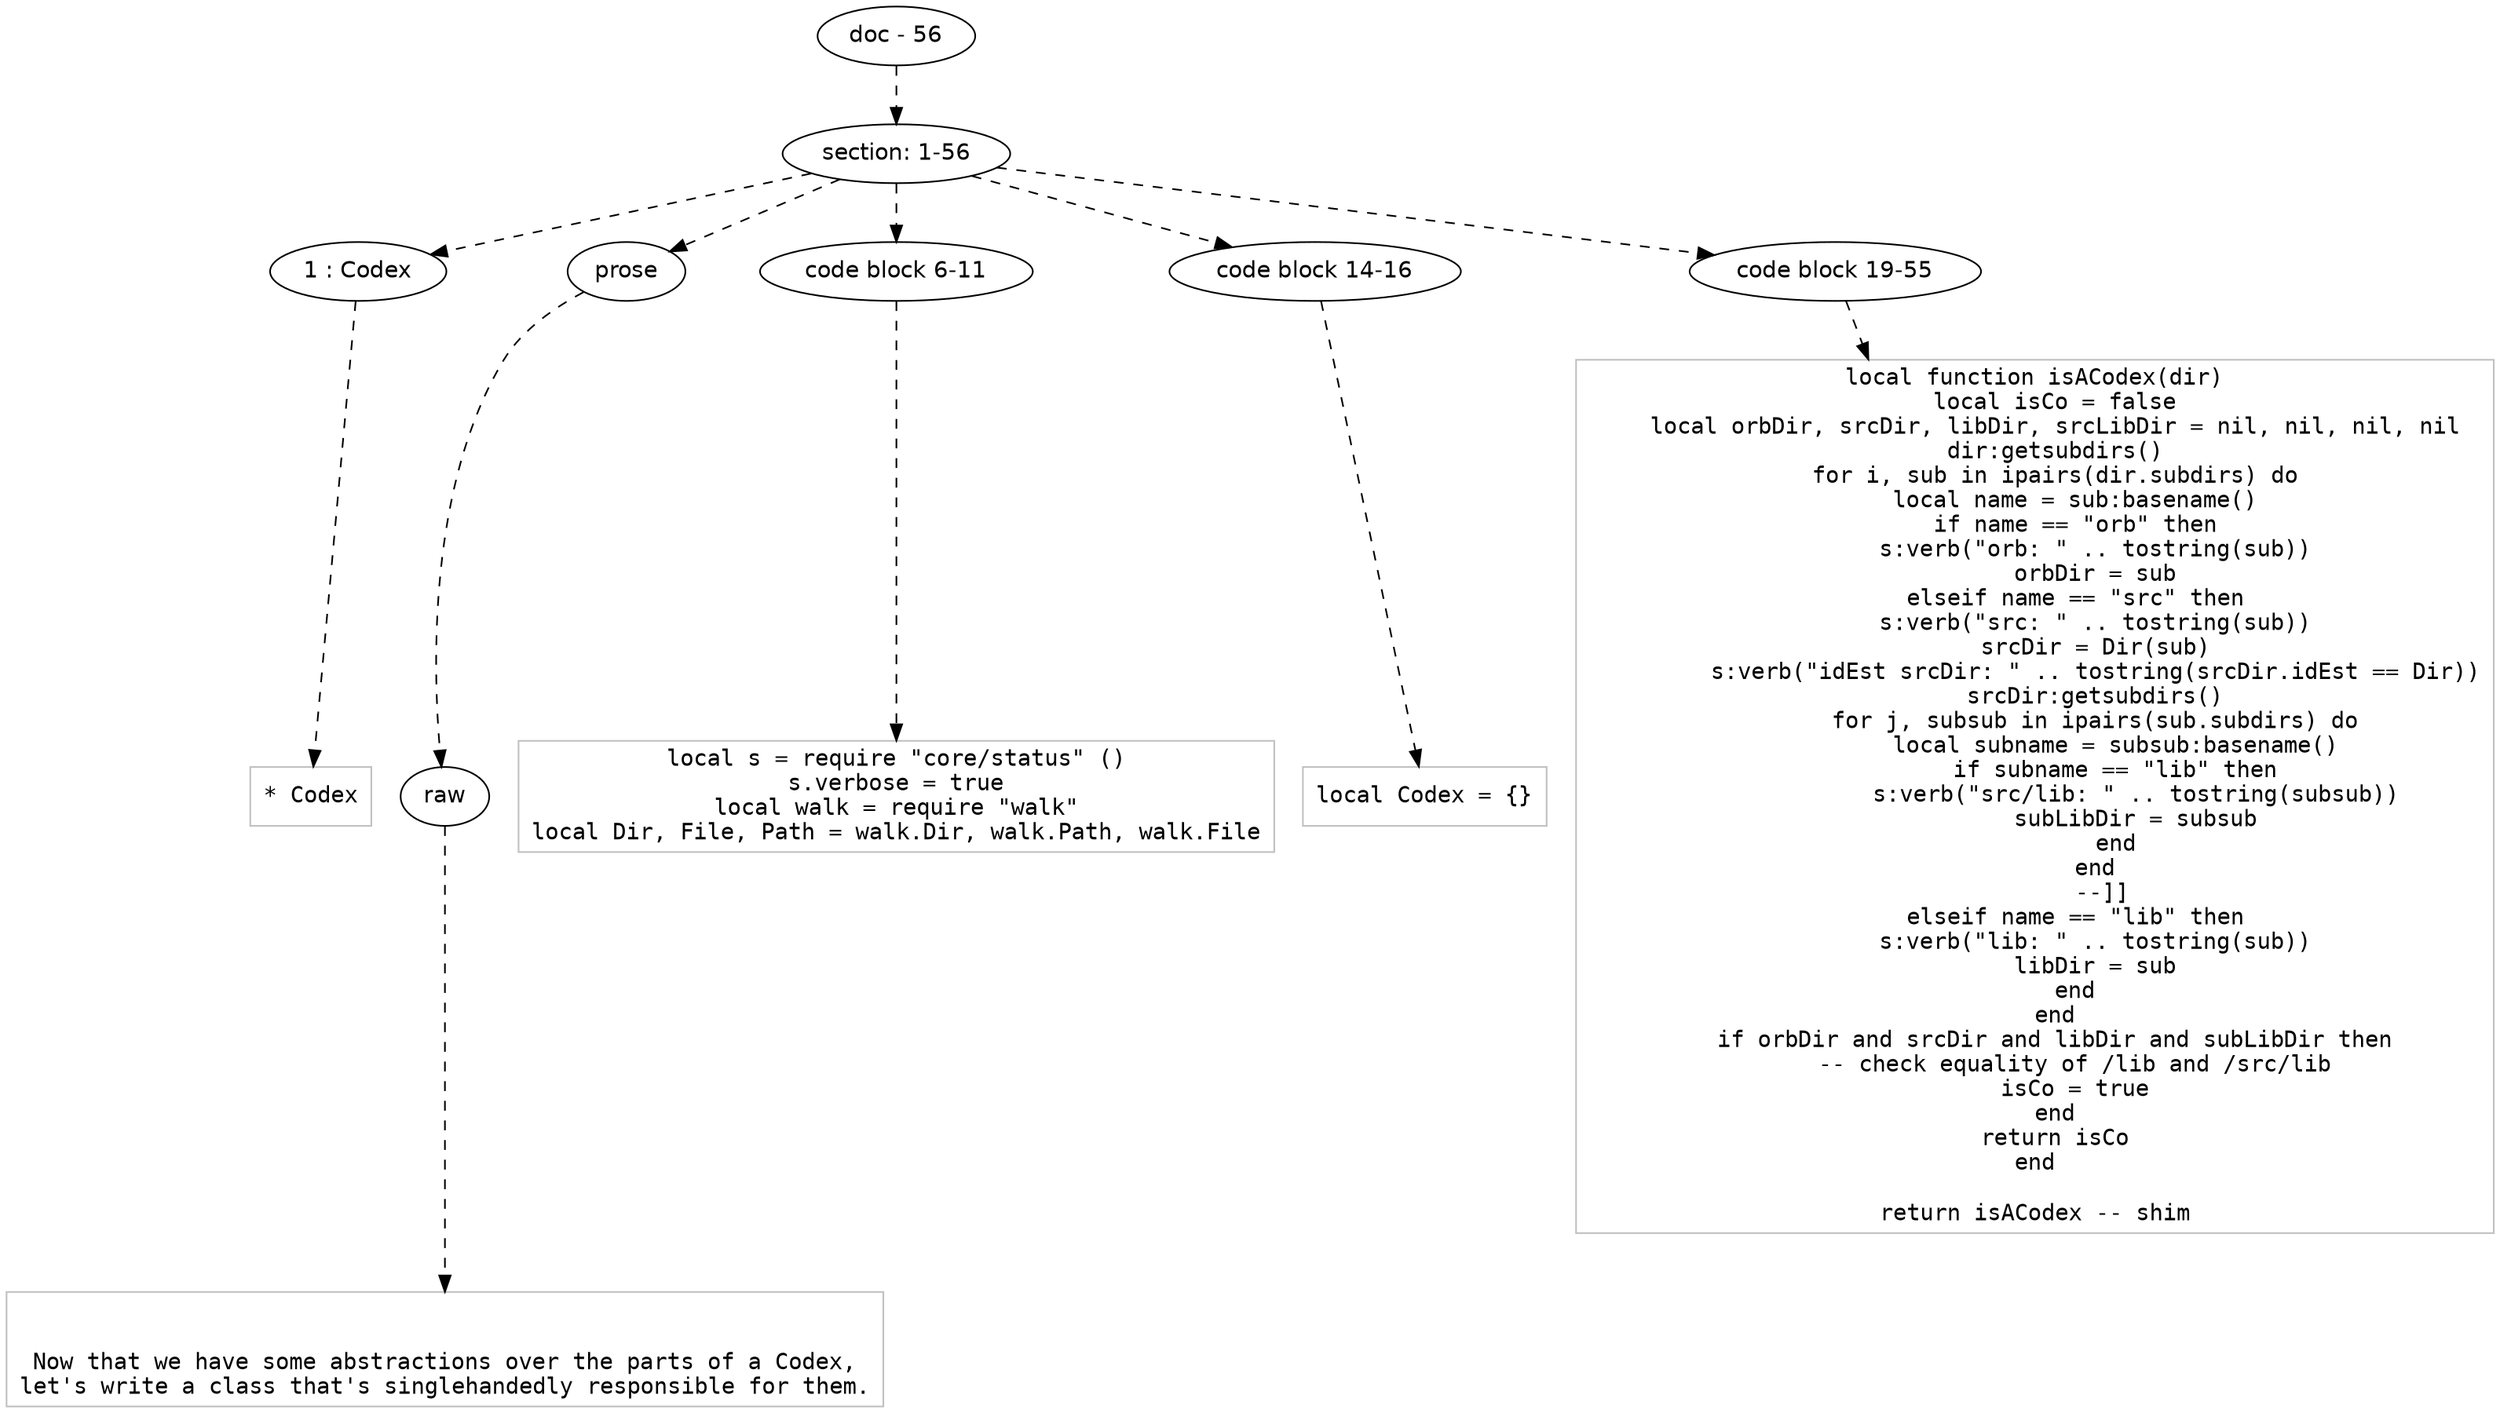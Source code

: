 digraph lpegNode {

node [fontname=Helvetica]
edge [style=dashed]

doc_0 [label="doc - 56"]


doc_0 -> { section_1}
{rank=same; section_1}

section_1 [label="section: 1-56"]


// END RANK doc_0

section_1 -> { header_2 prose_3 codeblock_4 codeblock_5 codeblock_6}
{rank=same; header_2 prose_3 codeblock_4 codeblock_5 codeblock_6}

header_2 [label="1 : Codex"]

prose_3 [label="prose"]

codeblock_4 [label="code block 6-11"]

codeblock_5 [label="code block 14-16"]

codeblock_6 [label="code block 19-55"]


// END RANK section_1

header_2 -> leaf_7
leaf_7  [color=Gray,shape=rectangle,fontname=Inconsolata,label="* Codex"]
// END RANK header_2

prose_3 -> { raw_8}
{rank=same; raw_8}

raw_8 [label="raw"]


// END RANK prose_3

raw_8 -> leaf_9
leaf_9  [color=Gray,shape=rectangle,fontname=Inconsolata,label="

Now that we have some abstractions over the parts of a Codex,
let's write a class that's singlehandedly responsible for them.
"]
// END RANK raw_8

codeblock_4 -> leaf_10
leaf_10  [color=Gray,shape=rectangle,fontname=Inconsolata,label="local s = require \"core/status\" ()
s.verbose = true
local walk = require \"walk\"
local Dir, File, Path = walk.Dir, walk.Path, walk.File"]
// END RANK codeblock_4

codeblock_5 -> leaf_11
leaf_11  [color=Gray,shape=rectangle,fontname=Inconsolata,label="local Codex = {}"]
// END RANK codeblock_5

codeblock_6 -> leaf_12
leaf_12  [color=Gray,shape=rectangle,fontname=Inconsolata,label="local function isACodex(dir)
   local isCo = false
   local orbDir, srcDir, libDir, srcLibDir = nil, nil, nil, nil
   dir:getsubdirs()
   for i, sub in ipairs(dir.subdirs) do
      local name = sub:basename()
      if name == \"orb\" then
         s:verb(\"orb: \" .. tostring(sub))
         orbDir = sub
      elseif name == \"src\" then
         s:verb(\"src: \" .. tostring(sub))
         srcDir = Dir(sub)
         s:verb(\"idEst srcDir: \" .. tostring(srcDir.idEst == Dir))
         srcDir:getsubdirs()
         for j, subsub in ipairs(sub.subdirs) do
            local subname = subsub:basename()
            if subname == \"lib\" then
               s:verb(\"src/lib: \" .. tostring(subsub))
               subLibDir = subsub
            end
         end
          --]]
      elseif name == \"lib\" then
         s:verb(\"lib: \" .. tostring(sub))
         libDir = sub
      end
   end
   if orbDir and srcDir and libDir and subLibDir then
      -- check equality of /lib and /src/lib
      isCo = true
   end
   return isCo
end

return isACodex -- shim"]
// END RANK codeblock_6


}
